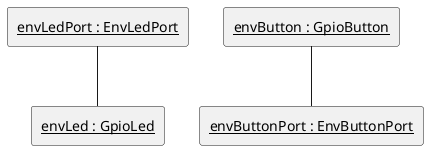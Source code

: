 

@startuml
	rectangle "<u>envLedPort : EnvLedPort</u>" as ButtonLedsEnvironment_Env_envLedPort
	rectangle "<u>envButtonPort : EnvButtonPort</u>" as ButtonLedsEnvironment_Env_envButtonPort
	rectangle "<u>envLed : GpioLed</u>" as ButtonLedsEnvironment_Env_envLed
	rectangle "<u>envButton : GpioButton</u>" as ButtonLedsEnvironment_Env_envButton
	ButtonLedsEnvironment_Env_envButton -- ButtonLedsEnvironment_Env_envButtonPort
	ButtonLedsEnvironment_Env_envLedPort -- ButtonLedsEnvironment_Env_envLed
@enduml
